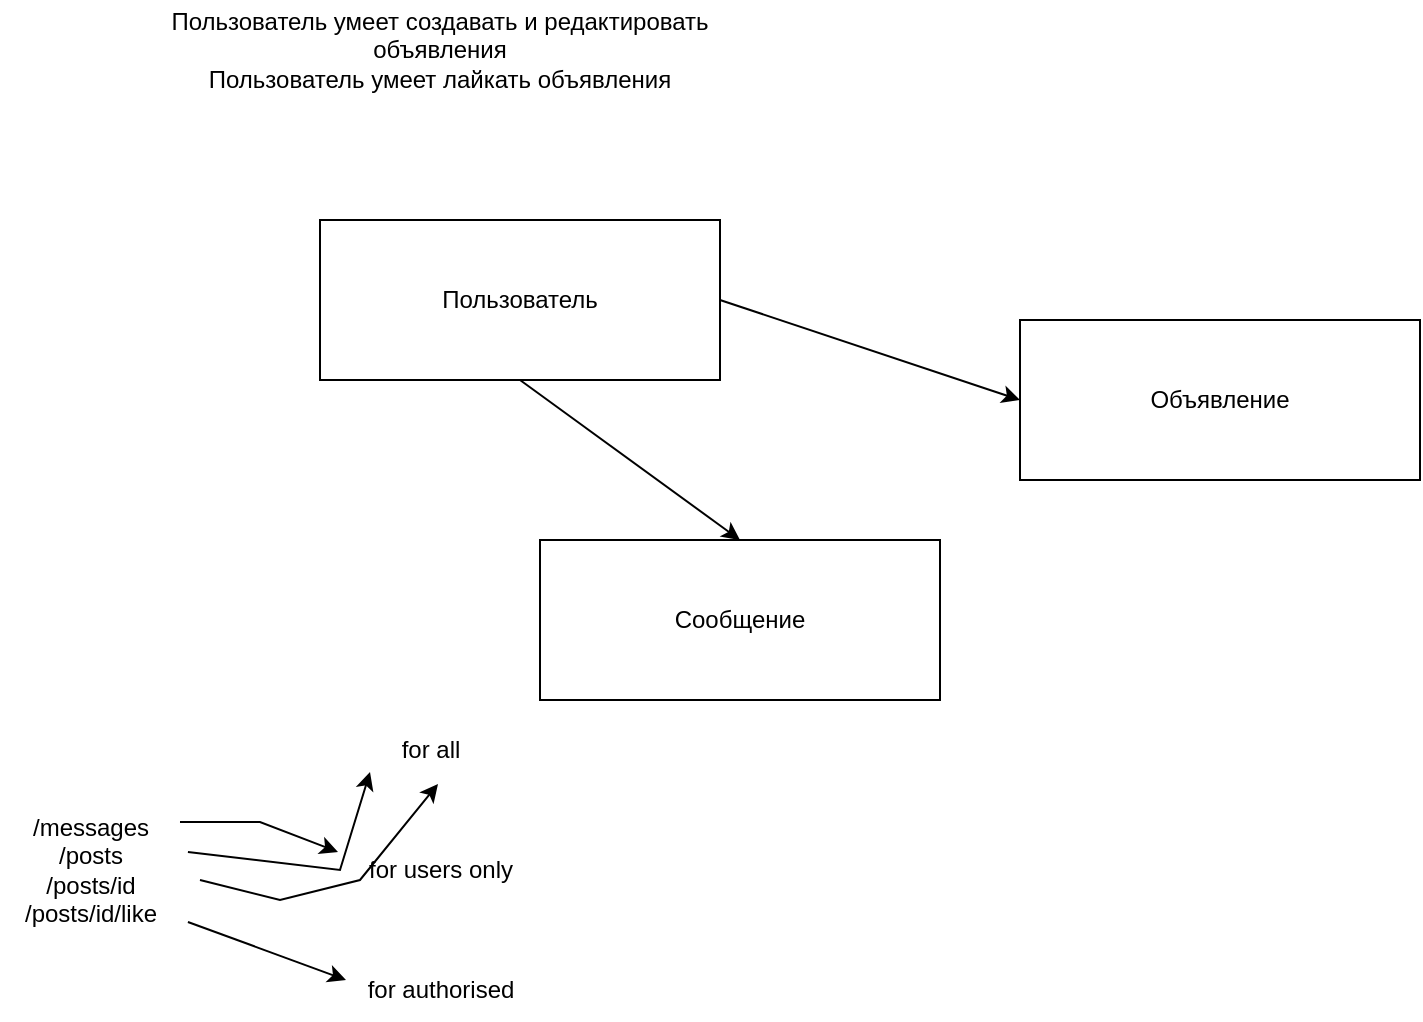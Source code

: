 <mxfile version="21.3.7" type="device">
  <diagram name="Страница 1" id="4pe7KMzlwz58dGsYxjqa">
    <mxGraphModel dx="1434" dy="783" grid="1" gridSize="10" guides="1" tooltips="1" connect="1" arrows="1" fold="1" page="1" pageScale="1" pageWidth="827" pageHeight="1169" math="0" shadow="0">
      <root>
        <mxCell id="0" />
        <mxCell id="1" parent="0" />
        <mxCell id="kufuMLYrLS-RsHh1EYyk-1" value="Пользователь&lt;br&gt;" style="rounded=0;whiteSpace=wrap;html=1;" vertex="1" parent="1">
          <mxGeometry x="180" y="150" width="200" height="80" as="geometry" />
        </mxCell>
        <mxCell id="kufuMLYrLS-RsHh1EYyk-3" value="Объявление" style="rounded=0;whiteSpace=wrap;html=1;" vertex="1" parent="1">
          <mxGeometry x="530" y="200" width="200" height="80" as="geometry" />
        </mxCell>
        <mxCell id="kufuMLYrLS-RsHh1EYyk-4" value="" style="endArrow=classic;html=1;rounded=0;exitX=1;exitY=0.5;exitDx=0;exitDy=0;entryX=0;entryY=0.5;entryDx=0;entryDy=0;" edge="1" parent="1" source="kufuMLYrLS-RsHh1EYyk-1" target="kufuMLYrLS-RsHh1EYyk-3">
          <mxGeometry width="50" height="50" relative="1" as="geometry">
            <mxPoint x="390" y="430" as="sourcePoint" />
            <mxPoint x="440" y="380" as="targetPoint" />
          </mxGeometry>
        </mxCell>
        <mxCell id="kufuMLYrLS-RsHh1EYyk-5" value="Пользователь умеет создавать и редактировать объявления&lt;br&gt;Пользователь умеет лайкать объявления" style="text;html=1;strokeColor=none;fillColor=none;align=center;verticalAlign=middle;whiteSpace=wrap;rounded=0;" vertex="1" parent="1">
          <mxGeometry x="70" y="40" width="340" height="50" as="geometry" />
        </mxCell>
        <mxCell id="kufuMLYrLS-RsHh1EYyk-6" value="/messages&lt;br&gt;/posts&lt;br&gt;/posts/id&lt;br&gt;/posts/id/like&lt;br&gt;" style="text;html=1;align=center;verticalAlign=middle;resizable=0;points=[];autosize=1;strokeColor=none;fillColor=none;" vertex="1" parent="1">
          <mxGeometry x="20" y="440" width="90" height="70" as="geometry" />
        </mxCell>
        <mxCell id="kufuMLYrLS-RsHh1EYyk-7" value="for all&lt;br&gt;" style="text;html=1;align=center;verticalAlign=middle;resizable=0;points=[];autosize=1;strokeColor=none;fillColor=none;" vertex="1" parent="1">
          <mxGeometry x="210" y="400" width="50" height="30" as="geometry" />
        </mxCell>
        <mxCell id="kufuMLYrLS-RsHh1EYyk-8" value="for users only&lt;br&gt;" style="text;html=1;align=center;verticalAlign=middle;resizable=0;points=[];autosize=1;strokeColor=none;fillColor=none;" vertex="1" parent="1">
          <mxGeometry x="190" y="460" width="100" height="30" as="geometry" />
        </mxCell>
        <mxCell id="kufuMLYrLS-RsHh1EYyk-9" value="for authorised" style="text;html=1;align=center;verticalAlign=middle;resizable=0;points=[];autosize=1;strokeColor=none;fillColor=none;" vertex="1" parent="1">
          <mxGeometry x="190" y="520" width="100" height="30" as="geometry" />
        </mxCell>
        <mxCell id="kufuMLYrLS-RsHh1EYyk-10" value="" style="endArrow=classic;html=1;rounded=0;exitX=1;exitY=0.157;exitDx=0;exitDy=0;exitPerimeter=0;entryX=-0.01;entryY=0.2;entryDx=0;entryDy=0;entryPerimeter=0;" edge="1" parent="1" source="kufuMLYrLS-RsHh1EYyk-6" target="kufuMLYrLS-RsHh1EYyk-8">
          <mxGeometry width="50" height="50" relative="1" as="geometry">
            <mxPoint x="390" y="430" as="sourcePoint" />
            <mxPoint x="190" y="450" as="targetPoint" />
            <Array as="points">
              <mxPoint x="150" y="451" />
            </Array>
          </mxGeometry>
        </mxCell>
        <mxCell id="kufuMLYrLS-RsHh1EYyk-11" value="" style="endArrow=classic;html=1;rounded=0;exitX=1.044;exitY=0.371;exitDx=0;exitDy=0;exitPerimeter=0;entryX=-0.1;entryY=0.867;entryDx=0;entryDy=0;entryPerimeter=0;" edge="1" parent="1" source="kufuMLYrLS-RsHh1EYyk-6" target="kufuMLYrLS-RsHh1EYyk-7">
          <mxGeometry width="50" height="50" relative="1" as="geometry">
            <mxPoint x="390" y="430" as="sourcePoint" />
            <mxPoint x="440" y="380" as="targetPoint" />
            <Array as="points">
              <mxPoint x="190" y="475" />
            </Array>
          </mxGeometry>
        </mxCell>
        <mxCell id="kufuMLYrLS-RsHh1EYyk-12" value="" style="endArrow=classic;html=1;rounded=0;entryX=0.58;entryY=1.067;entryDx=0;entryDy=0;entryPerimeter=0;" edge="1" parent="1" target="kufuMLYrLS-RsHh1EYyk-7">
          <mxGeometry width="50" height="50" relative="1" as="geometry">
            <mxPoint x="120" y="480" as="sourcePoint" />
            <mxPoint x="440" y="380" as="targetPoint" />
            <Array as="points">
              <mxPoint x="160" y="490" />
              <mxPoint x="200" y="480" />
            </Array>
          </mxGeometry>
        </mxCell>
        <mxCell id="kufuMLYrLS-RsHh1EYyk-13" value="" style="endArrow=classic;html=1;rounded=0;exitX=1.044;exitY=0.871;exitDx=0;exitDy=0;exitPerimeter=0;entryX=0.03;entryY=0.333;entryDx=0;entryDy=0;entryPerimeter=0;" edge="1" parent="1" source="kufuMLYrLS-RsHh1EYyk-6" target="kufuMLYrLS-RsHh1EYyk-9">
          <mxGeometry width="50" height="50" relative="1" as="geometry">
            <mxPoint x="390" y="430" as="sourcePoint" />
            <mxPoint x="440" y="380" as="targetPoint" />
          </mxGeometry>
        </mxCell>
        <mxCell id="kufuMLYrLS-RsHh1EYyk-15" value="Сообщение&lt;br&gt;" style="rounded=0;whiteSpace=wrap;html=1;" vertex="1" parent="1">
          <mxGeometry x="290" y="310" width="200" height="80" as="geometry" />
        </mxCell>
        <mxCell id="kufuMLYrLS-RsHh1EYyk-16" value="" style="endArrow=classic;html=1;rounded=0;exitX=0.5;exitY=1;exitDx=0;exitDy=0;entryX=0.5;entryY=0;entryDx=0;entryDy=0;" edge="1" parent="1" source="kufuMLYrLS-RsHh1EYyk-1" target="kufuMLYrLS-RsHh1EYyk-15">
          <mxGeometry width="50" height="50" relative="1" as="geometry">
            <mxPoint x="390" y="430" as="sourcePoint" />
            <mxPoint x="440" y="380" as="targetPoint" />
          </mxGeometry>
        </mxCell>
      </root>
    </mxGraphModel>
  </diagram>
</mxfile>
